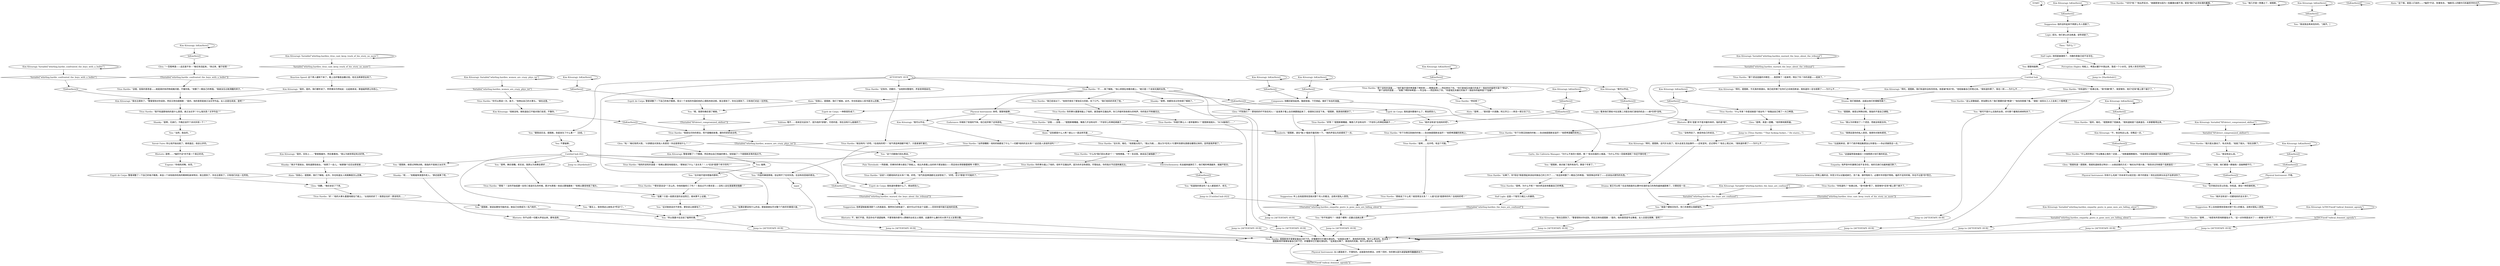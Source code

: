# WHIRLING F1 / HARDIE AFTER TALKING TO KLAASJE
# * Back from Klaasje.
#* Get the doorgunner mixtape
# ==================================================
digraph G {
	  0 [label="START"];
	  1 [label="input"];
	  2 [label="Titus Hardie: “黑暗？！当你开始组建一支死亡摇滚乐队的时候，那才叫黑暗！他说过要强暴她！”他难以置信地摇了摇头。"];
	  3 [label="Titus Hardie: “当然很糟糕！他妈的她都说了什么？一切都*他妈的没关系*？这还是人该说的话吗？！”"];
	  4 [label="Esprit de Corps: 我知道你要做什么了，再加把劲儿。"];
	  5 [label="Jump to: [Untitled hub (02)]"];
	  6 [label="Titus Hardie: “你可以再说一次，条子。”他伸出自己的大拳头。“就在这里。”"];
	  7 [label="Kim Kitsuragi: IsTHCFixed(\"radical_feminist_agenda\")"];
	  8 [label="IsTHCFixed(\"radical_feminist_agenda\")", shape=diamond];
	  9 [label="!(IsTHCFixed(\"radical_feminist_agenda\"))", shape=diamond];
	  10 [label="Kim Kitsuragi: Variable[\"whirling.hardies_women_are_crazy_phys_int\"]"];
	  11 [label="Variable[\"whirling.hardies_women_are_crazy_phys_int\"]", shape=diamond];
	  12 [label="!(Variable[\"whirling.hardies_women_are_crazy_phys_int\"])", shape=diamond];
	  13 [label="You: “当然，我会的。”"];
	  14 [label="Theo: “为什么？”"];
	  15 [label="Jump to: [AFTERTAPE HUB]"];
	  16 [label="Esprit de Corps: 警督调整了一下自己的电子腕表。来自一个未知政府机构的精神和身体特训，我注意到了，你也注意到了。只有他们对此一无所知。"];
	  17 [label="Jump to: [AFTERTAPE HUB]"];
	  18 [label="You: “所以我跟卡拉洁说了磁带的事。”"];
	  19 [label="Kim Kitsuragi: IsKimHere()"];
	  20 [label="IsKimHere()", shape=diamond];
	  21 [label="!(IsKimHere())", shape=diamond];
	  22 [label="Esprit de Corps: 我知道你要做什么了，再加把劲儿。"];
	  23 [label="Glen: “吓到我们？！那他妈的吓不到任何人！”金发男子看上去仿佛要跳起来了，但很快又安定下来。“提图斯，我真他妈糊涂了。”"];
	  24 [label="You: “提图斯，她识破了我所有技巧。算是个专家了。”"];
	  25 [label="Glen: “一百瓶啤酒——这还差不多！”格伦快活起来。“快过来，餐厅经理！”"];
	  26 [label="Kim Kitsuragi: “我可以作证。”"];
	  27 [label="You: 不要碰拳。"];
	  28 [label="Titus Hardie: “我已经说过了。”他用手捂住了那张巨大的脸，叹了口气。“我们他妈的吊死了他。”"];
	  29 [label="You: “嗯，我想你确实很了解她。”"];
	  30 [label="Jump to: [AFTERTAPE HUB]"];
	  31 [label="Titus Hardie: “*对付*他？”他出声反对。“她跟那家伙因为一些蠢事纠缠不清。那些*我们*必须处理的蠢事。”"];
	  32 [label="Kim Kitsuragi: IsKimHere()"];
	  33 [label="IsKimHere()", shape=diamond];
	  34 [label="!(IsKimHere())", shape=diamond];
	  35 [label="Kim Kitsuragi: “拜托，提图斯。我们知道你没有吊死他。他是被*枪杀*的。”他轻敲着自己的笔记本。“我知道你累了，我也一样——为什么不……”"];
	  36 [label="You: “她几乎是一笑置之了，提图斯。”"];
	  37 [label="Titus Hardie: “他妈的该死的混蛋！”他难以置信地摇摇头。“那她说了什么？没关系？！人*应该*是那个样子的吗？”"];
	  38 [label="You: “她并没有说*去他妈的吧*。”"];
	  39 [label="Titus Hardie: “没说*一切都他妈的没关系*？哦，好吧。”他气到连啤酒都无法安慰他了。“好吧，至少*那是*不可能的了。”"];
	  40 [label="Kim Kitsuragi: IsKimHere()"];
	  41 [label="IsKimHere()", shape=diamond];
	  42 [label="!(IsKimHere())", shape=diamond];
	  43 [label="Alain: “这些都是什么人啊？就让人一直这样吊着……”"];
	  44 [label="Savoir Faire: 你让他开始动摇了。继续逼近，他会让步的。"];
	  45 [label="Titus Hardie: “是啊，为什么不呢？”他仍然沮丧地看着自己的啤酒。"];
	  46 [label="Shanky: “是啊，兄弟们，今晚应该开个派对庆祝一下！”"];
	  47 [label="Kim Kitsuragi: IsKimHere()"];
	  48 [label="IsKimHere()", shape=diamond];
	  49 [label="!(IsKimHere())", shape=diamond];
	  50 [label="Jump to: [Hardiehub1]"];
	  51 [label="You: “这对她来说并不奇怪，更别说让她害怕了。”"];
	  52 [label="Titus Hardie: “*更衣室谈话*？怎么的，你他妈脑死亡了吗？！我去过不少更衣室——没有人会在里面策划强暴！”"];
	  53 [label="Titus Hardie: “不……我了解她。”他心烦意乱地看向楼上。“她只是一个走投无路的女孩。”"];
	  54 [label="You: “我想这是你的私人恩怨，我想你对她有感觉。”"];
	  55 [label="Titus Hardie: “我是在问你的想法，而不是睡前故事。跟你的奶奶说去吧。”"];
	  56 [label="Titus Hardie: “太棒了。你*现在*倒是想起来该如何做自己的工作了……”他沮丧地瞥了一眼自己的啤酒。“我受够这杯尿了——应该加点更烈的东西。”"];
	  57 [label="Titus Hardie: “什么专家？你是说她是个妓女吗？”他强迫自己喝了一大口啤酒。"];
	  58 [label="Kim Kitsuragi: Variable[\"whirling.hardie_confronted_the_boys_with_a_bullet\"]"];
	  59 [label="Variable[\"whirling.hardie_confronted_the_boys_with_a_bullet\"]", shape=diamond];
	  60 [label="!(Variable[\"whirling.hardie_confronted_the_boys_with_a_bullet\"])", shape=diamond];
	  61 [label="Electrochemistry: 机会越来越渺茫了，他们喝的啤酒越多，就越不配合。"];
	  62 [label="You: “提图斯，她说如果有可能的话，她自己也想成为一名门炮手。”"];
	  63 [label="Elizabeth: “提图斯，请在*客人*面前尽量克制一下。”她的声音比先前柔和了一点。"];
	  64 [label="Logic: 看来他们想给卡拉洁第二次配合他们演戏的机会——她*仍然*没有。"];
	  65 [label="Titus Hardie: “没错……没错……”提图斯嘟囔着，嘴唇几乎没有动作：“不安好心的神经病婊子……”"];
	  66 [label="You: 狠狠地碰拳。"];
	  67 [label="You: “我说我会再来找你的。”[离开。]"];
	  68 [label="Kim Kitsuragi: “不，他没有这么说。忽略这一点。”"];
	  69 [label="Glen: “抱歉。”格伦安定了下来。"];
	  70 [label="Jump to: [AFTERTAPE HUB]"];
	  71 [label="Jump to: [AFTERTAPE HUB]"];
	  72 [label="Drama: 他们很困惑，这超出他们的理解范围了。"];
	  73 [label="Titus Hardie: “你知道吗？”他凑过来。“我*的确*累了，我受够你*还有*楼上那个婊子了。”"];
	  74 [label="Rhetoric: 是啊……*嗑药不足*并不是一个真正的词。"];
	  75 [label="Untitled hub"];
	  76 [label="Titus Hardie: 你的拳头重重地碰上了他的，甚至能听见撞击声。你几乎能听到他骨头的响声，你的指关节刺痛无比。"];
	  77 [label="Empathy: 他声音中的激情已经不复存在，他的兄弟们也越来越沉默了。"];
	  78 [label="Kim Kitsuragi: IsKimHere()"];
	  79 [label="IsKimHere()", shape=diamond];
	  80 [label="!(IsKimHere())", shape=diamond];
	  81 [label="Kim Kitsuragi: Variable[\"XP.detect_compromized_skillset\"]"];
	  82 [label="Variable[\"XP.detect_compromized_skillset\"]", shape=diamond];
	  83 [label="!(Variable[\"XP.detect_compromized_skillset\"])", shape=diamond];
	  84 [label="Shanky: “是啊，他都告诉过你他很了解她了。”"];
	  85 [label="You: “她是个硬核交际花，死亡的意愿比我都强烈。”"];
	  86 [label="Kim Kitsuragi: IsKimHere()"];
	  87 [label="IsKimHere()", shape=diamond];
	  88 [label="!(IsKimHere())", shape=diamond];
	  89 [label="Jump to: [Hardiehub1]"];
	  90 [label="Titus Hardie: “这么安静搞屁，参加葬礼吗？我们需要的是*啤酒*！”他向四周看了看。“酒保！给码头工人工会来二十瓶啤酒！”"];
	  91 [label="Titus Hardie: “你下次再见到她的时候——告诉她提图斯说滚开！”他把啤酒罐扔到地上。"];
	  92 [label="Kim Kitsuragi: IsKimHere()"];
	  93 [label="IsKimHere()", shape=diamond];
	  94 [label="!(IsKimHere())", shape=diamond];
	  95 [label="You: “比起她来说，那个门炮手精选集更加让你害怕——你必须接受这一点。”"];
	  96 [label="Glen: “呿！”格伦勃然大怒。“大家都会对其他人有感觉！你这是想说什么？！”"];
	  97 [label="You: “这盘磁带是她最后一次按照原计划行事的机会。”"];
	  98 [label="Kim Kitsuragi: IsKimHere()"];
	  99 [label="IsKimHere()", shape=diamond];
	  100 [label="!(IsKimHere())", shape=diamond];
	  101 [label="You: “你不知道吗？！她是个模特！还赢过选美比赛！”"];
	  102 [label="Reaction Speed: 这个男人缓和下来了。看上去好像是血糖过低，他无法再掌控全局了。"];
	  103 [label="Drama: 谁又可以呢？在这场肮脏的比赛中扮演好自己的角色越来越困难了。只需轻轻一动……"];
	  104 [label="Titus Hardie: “你知道吗？”他凑过来。“我*的确*累了，我受够你、他们*还有*楼上那个婊子了。”"];
	  105 [label="You: “是啊，确实很糟。老实说，我原以为效果会更好……”"];
	  106 [label="You: “她并没有说*一切都他妈的没关系*。”"];
	  107 [label="Titus Hardie: “是啊……也许吧，有这个可能。”"];
	  108 [label="Half Light: 这是一个智穷力竭之人的暴怒。"];
	  109 [label="Jump to: [AFTERTAPE HUB]"];
	  110 [label="Glen: “我就知道！提图斯，我就知道她受过特训——从她走路的方式！”格伦似乎很兴奋。“我告诉过你她是个选美皇后！”"];
	  111 [label="Kim Kitsuragi: IsKimHere()"];
	  112 [label="IsKimHere()", shape=diamond];
	  113 [label="!(IsKimHere())", shape=diamond];
	  114 [label="Jump to: [AFTERTAPE HUB]"];
	  115 [label="You: “宝藏？只是一段更衣室的谈话而已，根本算不上证据。”"];
	  116 [label="Suggestion: 听上去他是想改变她对那个吊人的看法，这绝对是私人恩怨。"];
	  117 [label="Kim Kitsuragi: IsKimHere()"];
	  118 [label="IsKimHere()", shape=diamond];
	  119 [label="!(IsKimHere())", shape=diamond];
	  120 [label="Kim Kitsuragi: “但她没有。她知道自己不能对我们说谎，不像你。”"];
	  121 [label="Physical Instrument: 来吧，狠狠地碰拳。"];
	  122 [label="You: “提图斯，她受过特殊训练。我指的不是奥兰治文学。”"];
	  123 [label="You: “事实上，我觉得这让她有点*怀旧*了。”"];
	  124 [label="You: “如果非要说有什么的话，那就是她似乎对整个门炮手的事很兴奋。”"];
	  125 [label="You: “知道我的想法吗？女人都是疯子，老兄。”"];
	  126 [label="Alain: “别担心，提图斯，我们了解她。此外，你也知道女人和书是怎么回事。”"];
	  127 [label="You: “她可不是什么无助的女孩，对付那个雇佣兵绰绰有余了。”"];
	  128 [label="Garte, the Cafeteria Manager: “为什么不来四十瓶呢，嗯？”柜台后面的人喊道。“为什么不叫一百瓶啤酒呢？你还不够吵呢！”"];
	  129 [label="You: “没有然后了，她坚持自己的说法。”"];
	  130 [label="Endurance: 你嗅到了软弱的气味，他已经厌倦了这场游戏。"];
	  131 [label="You: 碰拳。"];
	  132 [label="Esprit de Corps: 一种默契形成了。"];
	  133 [label="You: “这个问题我们回头再谈。”"];
	  134 [label="Rhetoric: 你不必把一切都大声说出来，要有选择。"];
	  135 [label="Logic: 成功。他们承认非法串通，误导调查了。"];
	  136 [label="Jump to: [AFTERTAPE HUB]"];
	  137 [label="Alain: “这个嘛，就是人们说的——*嗑药*不足，败事有余。”梅斯克人的眼中闪烁着哲学的光芒。"];
	  138 [label="Electrochemistry: 药物上瘾的话，你至少可以试着戒掉它。洗个澡、做呼吸练习、必要时寻求医疗帮助。嗑药不足的时候，你也不过是*你*而已。"];
	  139 [label="Kim Kitsuragi: Variable[\"whirling.hardies_empathy_gusto_is_gone_men_are_falling_silent\"]"];
	  140 [label="Variable[\"whirling.hardies_empathy_gusto_is_gone_men_are_falling_silent\"]", shape=diamond];
	  141 [label="!(Variable[\"whirling.hardies_empathy_gusto_is_gone_men_are_falling_silent\"])", shape=diamond];
	  142 [label="Untitled hub (02)"];
	  143 [label="Titus Hardie: “你就打算让人一直举着拳头？”提图斯摇摇头，“RCM娘炮们……”"];
	  144 [label="Pain Threshold: 一阵剧痛，仿佛你的拳头砸在了铁板上。他比外表看上去的样子更加强壮——而且他长得很像雷姆特·卡赛尔。"];
	  145 [label="Titus Hardie: “什么叫*我们回头再谈*？！”他咆哮着。“不！告诉我，她说自己被强暴了！”"];
	  146 [label="Glen: “是啊，真是一团糟。”他同情地微笑着。"];
	  147 [label="Kim Kitsuragi: IsKimHere()"];
	  148 [label="IsKimHere()", shape=diamond];
	  149 [label="!(IsKimHere())", shape=diamond];
	  150 [label="Kim Kitsuragi: “我也注意到了。”警督很快对你说到，然后又转向提图斯：“是的，他的意思是奥兰治文学作品。女人总是在阅读，是吧？”"];
	  151 [label="Jump to: [AFTERTAPE HUB]"];
	  152 [label="Titus Hardie: “然后呢？”"];
	  153 [label="Rhetoric: 那句‘混蛋’并不是冲着你来的，指的是*她*。"];
	  154 [label="Titus Hardie: “好！”他的大拳头重重地砸在门框上。“太他妈的好了！我想这也好！那该死的……”"];
	  155 [label="Jump to: [AFTERTAPE HUB]"];
	  156 [label="Rhetoric: 不，她们不是。而且你也不渴望碰拳。不要背叛你那令人费解的女权主义理想，去赢得什么廉价的大男子主义友情分数。"];
	  157 [label="Titus Hardie: “我只是太激动了，有点失控。”他摇了摇头。“现在没事了。”"];
	  158 [label="Volition: 哦不……他肯定也妥协了，因为他的*骄傲*。可悲的是，现在没有什么能做的了。"];
	  159 [label="Physical Instrument: 不错。"];
	  160 [label="Shanky: “她才不是妓女。我知道那些妓女。”他想了一会儿。“她更像个应召女郎或者……”"];
	  161 [label="Titus Hardie: “好笑？”提图斯嘟囔着，嘴唇几乎没有动作：“不安好心的神经病婊子……”"];
	  162 [label="Perception (Sight): 地板上，啤酒从罐子中滴出来，落成一个小水坑。没有人有任何动作。"];
	  163 [label="You: “她没有这么说。”"];
	  164 [label="Jump to: [AFTERTAPE HUB]"];
	  165 [label="You: “提图斯，她受过特殊训练。我指的不是自卫课程。”"];
	  166 [label="Kim Kitsuragi: Variable[\"whirling.hardies_the_boys_are_confused\"]"];
	  167 [label="Variable[\"whirling.hardies_the_boys_are_confused\"]", shape=diamond];
	  168 [label="!(Variable[\"whirling.hardies_the_boys_are_confused\"])", shape=diamond];
	  169 [label="Titus Hardie: “那个谎话连篇的诈欺犯……我受够了！结束吧，明白了吗？你的调查——结束了。”"];
	  170 [label="Kim Kitsuragi: “拜托，提图斯。这代价太高了。街头会发生流血事件——还有宣判，还记得吗？”他合上笔记本。“我知道你累了——为什么不……”"];
	  171 [label="Titus Hardie: “那个该死的混蛋……”他盯着手里的啤酒看了两秒钟——聚精会神——然后转向了你。”你们是瑞瓦肖最烂的条子！我给你的磁带可是个*铁证*。”\n“那个该死的混蛋……”他看了两秒钟啤酒——专注地——然后转向了你。“你是瑞瓦肖最烂的条子！我给你的磁带是个*宝藏*。”"];
	  172 [label="Kim Kitsuragi: “我可以作证。”"];
	  173 [label="You: “也许她不是你想象的那样。”"];
	  174 [label="Titus Hardie: 你的拳头碰上了他的，但听不见撞击声，因为你并没有使劲。尽管如此，你的指关节还是刺痛无比。"];
	  175 [label="Half Light: 他彻底被激怒了，冷静的表象已经不复存在。"];
	  176 [label="Shanky: “呃……”他看着角落里的老人。“那还是算了吧。”"];
	  177 [label="Titus Hardie: “我不知道那他妈的是什么意思。奥兰治文学？什么鬼东西？文学作品？”"];
	  178 [label="Esprit de Corps: 警督调整了一下自己的电子腕表。受过一个未知的外国机构的心理和肉体训练，我注意到了，你也注意到了。只有他们对此一无所知。"];
	  179 [label="Kim Kitsuragi: “我也注意到了。”警督很快对你说到，然后又转向提图斯：“是的，他的意思是专业舞者。女人总是在跳舞，是吧？”"];
	  180 [label="Titus Hardie: “是啊……”他若有所思地掰着指关节。“这一点你倒是说对了——她嗑*太多*药了。”"];
	  181 [label="Titus Hardie: “那她说了什么呢？她觉得没关系？！人就*应该*是那样的吗？去他妈的吧！”"];
	  182 [label="Suggestion: 他的话听起来不再那么令人信服了。"];
	  183 [label="Titus Hardie: “还有你，四眼仔。”当他转向警督时，声音变得很亲切。"];
	  184 [label="You: “我认为你策划了一个谎言，而她没有配合你。”"];
	  185 [label="Titus Hardie: “什么样的特训？专业舞者之类的？还是……”他眯着眼睛看你。“你是想告诉我她是个脱衣舞娘吗？”"];
	  186 [label="Alain: “别担心，提图斯，我们了解她。此外，你也知道女人和跳舞是怎么回事。”"];
	  187 [label="Eugene: “你他妈闭嘴，尚克。”"];
	  188 [label="Titus Hardie: “没错，但我的意思是——她是真的有药物成瘾问题，不像你我。”他瞥了一眼自己的啤酒。“我就没见过她清醒的样子。”"];
	  189 [label="Kim Kitsuragi: Variable[\"whirling.hardies_warned_the_boys_about_the_tribunal\"]"];
	  190 [label="Variable[\"whirling.hardies_warned_the_boys_about_the_tribunal\"]", shape=diamond];
	  191 [label="!(Variable[\"whirling.hardies_warned_the_boys_about_the_tribunal\"])", shape=diamond];
	  192 [label="Titus Hardie: “她没有吗？好吧，*去他妈的吧*！”他气得连啤酒都不喝了，只是紧紧盯着它。"];
	  193 [label="Kim Kitsuragi: 警督调整了一下眼镜，然后伸出自己弯曲的拳头，轻轻碰了一下提图斯淤青的指关节。"];
	  194 [label="Titus Hardie: “没关系，格伦。”他揉着太阳穴。“我以为她……我以为*任何人*只要听到那玩意都会醒悟过来的。显然是我弄错了。”"];
	  195 [label="Physical Instrument: 你有什么毛病？你本来可以结交些一辈子的朋友！现在这些家伙永远不会原谅你了。"];
	  196 [label="Titus Hardie: “是的，格伦。”提图斯捏了捏鼻梁。“我知道她是个选美皇后，大家都看得出来。”"];
	  197 [label="Kim Kitsuragi: “是的，是的，我们都听说了。然而事实仍然如此：比起她来说，那盘磁带更让你烦心。”"];
	  198 [label="Kim Kitsuragi: Variable[\"whirling.hardies_titus_cant_keep_track_of_his_story_no_more\"]"];
	  199 [label="Variable[\"whirling.hardies_titus_cant_keep_track_of_his_story_no_more\"]", shape=diamond];
	  200 [label="!(Variable[\"whirling.hardies_titus_cant_keep_track_of_his_story_no_more\"])", shape=diamond];
	  201 [label="Titus Hardie: “你下次再见到她的时候——告诉她提图斯说滚开！”他把啤酒罐扔到地上。"];
	  202 [label="You: “内容的确很黑暗，但证明不了任何东西。也没有改变她的想法。”"];
	  203 [label="Suggestion: 听上去他是想改变她对那个吊人的看法，这绝对是私人恩怨。"];
	  204 [label="Titus Hardie: 提图斯用手掌摩挲着自己的下巴，好像要将它打磨光滑似的。“这真是太棒了，真他妈的完美。有什么想法吗，执法官？”\n提图斯用手掌摩挲着自己的下巴，好像要将它打磨光滑似的。“这真是太棒了，真他妈的完美。有什么想法吗，执法官？”"];
	  205 [label="AFTERTAPE HUB"];
	  206 [label="You: “也许她还在否认阶段。你知道，类似一种防御机制。”"];
	  207 [label="Jump to: [AFTERTAPE HUB]"];
	  208 [label="Glen: “没错，他们都是一群娘炮！连碰拳都不行。”"];
	  209 [label="Jump to: [Titus Hardie: \"\"That fucking fucker...\" He stares...\"]"];
	  210 [label="Suggestion: 他希望她能看清那个人的真面目。既然你已经知道了，或许可以打住这个话题——否则你很可能引起他的反感。"];
	  211 [label="Kim Kitsuragi: “拜托，提图斯，今天真的很漫长。我已经厌倦了在你们之间来回奔波，我知道你一定也很累了——为什么不……”"];
	  212 [label="Alain: “是啊……”房间里一片寂静。阿兰开口——转念一想又住了口。"];
	  213 [label="Composure: 他瞬间紧张起来。胸部收缩，下巴扬起。做好了攻击的准备。"];
	  214 [label="Kim Kitsuragi: “是的，实际上……”警督看着你，然后看看他。“我认为她觉得这有点好笑。”"];
	  215 [label="Physical Instrument: 女人都是疯子，不理性的。这就是你的想法，对吧？同时，你的拳头因为渴望碰拳而蠢蠢欲动了。"];
	  216 [label="You: “跟我说实话，提图斯。到底发生了什么事？”（总结。）"];
	  0 -> 0
	  1 -> 17
	  2 -> 115
	  3 -> 202
	  4 -> 191
	  5 -> 141
	  6 -> 120
	  7 -> 8
	  7 -> 7
	  8 -> 155
	  9 -> 204
	  10 -> 10
	  10 -> 11
	  11 -> 6
	  12 -> 133
	  13 -> 44
	  14 -> 175
	  15 -> 204
	  16 -> 69
	  17 -> 204
	  18 -> 151
	  19 -> 19
	  19 -> 20
	  20 -> 213
	  21 -> 64
	  22 -> 38
	  23 -> 63
	  24 -> 56
	  25 -> 60
	  26 -> 3
	  27 -> 142
	  28 -> 76
	  29 -> 83
	  30 -> 204
	  31 -> 31
	  32 -> 32
	  32 -> 33
	  33 -> 196
	  34 -> 150
	  35 -> 72
	  36 -> 36
	  37 -> 202
	  38 -> 91
	  39 -> 4
	  40 -> 40
	  40 -> 41
	  41 -> 182
	  42 -> 206
	  43 -> 194
	  44 -> 74
	  45 -> 108
	  46 -> 13
	  47 -> 48
	  47 -> 47
	  48 -> 149
	  49 -> 125
	  51 -> 18
	  52 -> 115
	  53 -> 164
	  53 -> 100
	  53 -> 84
	  53 -> 23
	  53 -> 121
	  53 -> 28
	  53 -> 126
	  54 -> 95
	  55 -> 96
	  55 -> 12
	  56 -> 45
	  57 -> 146
	  58 -> 58
	  58 -> 59
	  59 -> 34
	  60 -> 188
	  61 -> 49
	  62 -> 18
	  63 -> 203
	  64 -> 153
	  65 -> 63
	  66 -> 75
	  68 -> 113
	  69 -> 154
	  70 -> 204
	  71 -> 204
	  72 -> 165
	  73 -> 200
	  74 -> 187
	  75 -> 104
	  75 -> 201
	  75 -> 114
	  75 -> 35
	  76 -> 143
	  77 -> 138
	  78 -> 78
	  78 -> 79
	  79 -> 119
	  80 -> 55
	  81 -> 81
	  81 -> 82
	  82 -> 157
	  83 -> 55
	  84 -> 70
	  85 -> 179
	  86 -> 86
	  86 -> 87
	  87 -> 57
	  88 -> 88
	  90 -> 127
	  91 -> 107
	  92 -> 92
	  92 -> 93
	  93 -> 25
	  94 -> 191
	  95 -> 97
	  96 -> 193
	  97 -> 77
	  98 -> 98
	  98 -> 99
	  99 -> 213
	  100 -> 22
	  101 -> 109
	  102 -> 197
	  103 -> 85
	  104 -> 90
	  105 -> 2
	  106 -> 116
	  107 -> 181
	  108 -> 168
	  109 -> 204
	  110 -> 195
	  111 -> 112
	  111 -> 111
	  112 -> 178
	  113 -> 185
	  114 -> 204
	  115 -> 51
	  116 -> 180
	  117 -> 117
	  117 -> 118
	  118 -> 171
	  119 -> 38
	  120 -> 80
	  121 -> 65
	  121 -> 130
	  121 -> 26
	  122 -> 176
	  123 -> 18
	  124 -> 18
	  125 -> 5
	  126 -> 29
	  127 -> 30
	  128 -> 24
	  129 -> 170
	  130 -> 43
	  131 -> 173
	  132 -> 158
	  133 -> 144
	  134 -> 204
	  135 -> 14
	  136 -> 204
	  137 -> 137
	  138 -> 73
	  139 -> 139
	  139 -> 140
	  140 -> 71
	  141 -> 101
	  142 -> 37
	  142 -> 105
	  142 -> 50
	  142 -> 122
	  142 -> 123
	  142 -> 61
	  142 -> 94
	  143 -> 207
	  144 -> 39
	  145 -> 174
	  146 -> 209
	  147 -> 147
	  147 -> 148
	  148 -> 67
	  149 -> 159
	  150 -> 177
	  151 -> 204
	  152 -> 212
	  153 -> 129
	  154 -> 62
	  155 -> 204
	  156 -> 204
	  157 -> 163
	  158 -> 55
	  159 -> 206
	  160 -> 186
	  161 -> 63
	  162 -> 89
	  163 -> 208
	  164 -> 204
	  165 -> 184
	  166 -> 166
	  166 -> 167
	  167 -> 85
	  168 -> 101
	  169 -> 211
	  170 -> 103
	  171 -> 152
	  172 -> 21
	  173 -> 52
	  174 -> 39
	  175 -> 162
	  175 -> 66
	  176 -> 134
	  177 -> 46
	  178 -> 29
	  179 -> 15
	  180 -> 136
	  181 -> 141
	  182 -> 135
	  183 -> 192
	  184 -> 54
	  185 -> 110
	  186 -> 69
	  187 -> 16
	  188 -> 150
	  189 -> 189
	  189 -> 190
	  190 -> 169
	  191 -> 210
	  192 -> 4
	  193 -> 131
	  194 -> 145
	  195 -> 206
	  196 -> 68
	  197 -> 150
	  198 -> 198
	  198 -> 199
	  199 -> 102
	  200 -> 85
	  201 -> 107
	  202 -> 1
	  203 -> 141
	  204 -> 215
	  205 -> 172
	  205 -> 205
	  205 -> 53
	  205 -> 183
	  205 -> 216
	  205 -> 124
	  206 -> 106
	  207 -> 204
	  208 -> 42
	  209 -> 170
	  210 -> 156
	  211 -> 72
	  212 -> 161
	  213 -> 128
	  213 -> 132
	  214 -> 160
	  215 -> 9
	  216 -> 27
}

